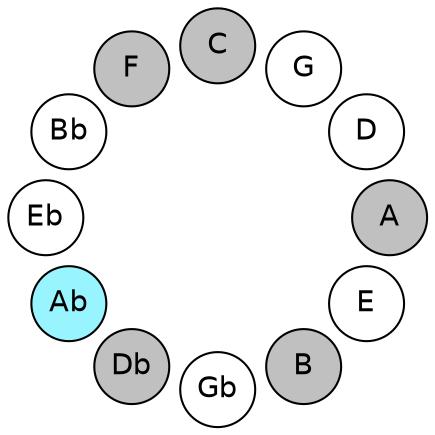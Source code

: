 
graph {

layout = circo;
mindist = .1

node [shape = circle, fontname = Helvetica, margin = 0, style = filled]
edge [style=invis]

subgraph 1 {
	E -- B -- Gb -- Db -- Ab -- Eb -- Bb -- F -- C -- G -- D -- A -- E
}

E [fillcolor = white];
B [fillcolor = gray];
Gb [fillcolor = white];
Db [fillcolor = gray];
Ab [fillcolor = cadetblue1];
Eb [fillcolor = white];
Bb [fillcolor = white];
F [fillcolor = gray];
C [fillcolor = gray];
G [fillcolor = white];
D [fillcolor = white];
A [fillcolor = gray];
}
